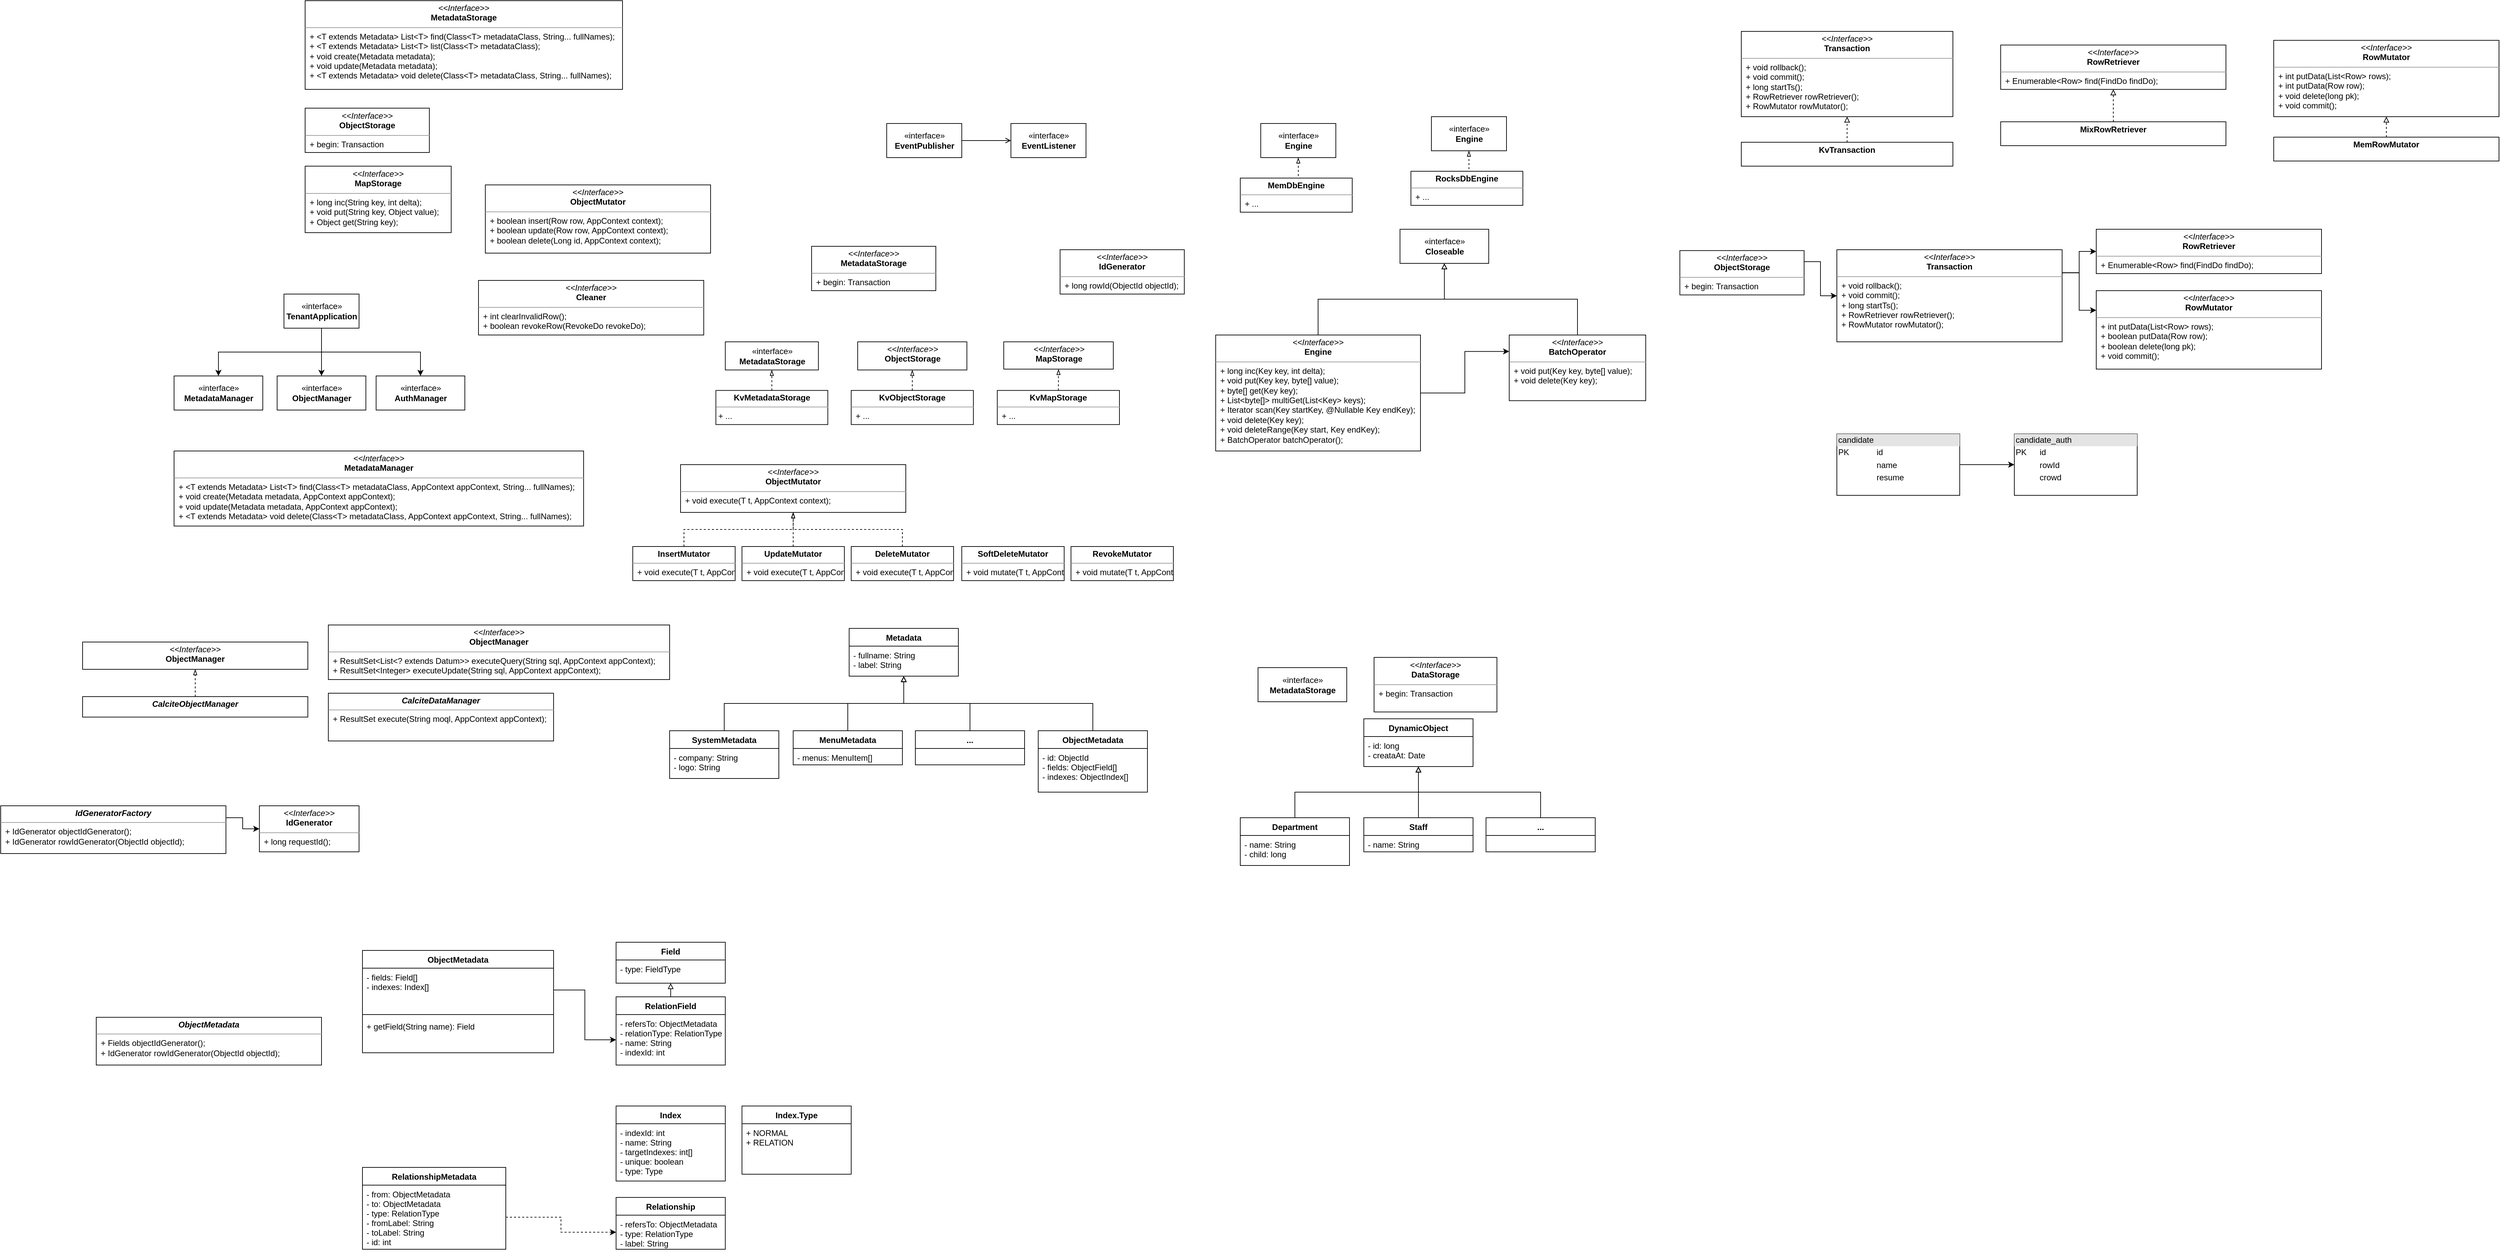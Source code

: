 <mxfile version="19.0.2" type="github" pages="2">
  <diagram id="OHeU5dBXho-fawMFDghb" name="架构类关系">
    <mxGraphModel dx="3553" dy="2550" grid="1" gridSize="10" guides="1" tooltips="1" connect="1" arrows="1" fold="1" page="0" pageScale="1" pageWidth="827" pageHeight="1169" background="#FFFFFF" math="0" shadow="0">
      <root>
        <mxCell id="0" />
        <mxCell id="1" parent="0" />
        <mxCell id="1xvhB_tAIBuY2R_2G-_f-2" value="&lt;p style=&quot;margin:0px;margin-top:4px;text-align:center;&quot;&gt;&lt;i&gt;&amp;lt;&amp;lt;Interface&amp;gt;&amp;gt;&lt;/i&gt;&lt;br&gt;&lt;b&gt;MetadataManager&lt;/b&gt;&lt;/p&gt;&lt;hr size=&quot;1&quot;&gt;&lt;p style=&quot;margin:0px;margin-left:4px;&quot;&gt;&lt;/p&gt;&amp;nbsp; +&amp;nbsp;&lt;span style=&quot;background-color: initial;&quot;&gt;&amp;lt;T extends Metadata&amp;gt; List&amp;lt;T&amp;gt; find(Class&amp;lt;T&amp;gt; metadataClass, AppContext appContext, String... fullNames);&lt;/span&gt;&lt;div&gt;&lt;span style=&quot;background-color: initial;&quot;&gt;&amp;nbsp; + void create(Metadata metadata, AppContext appContext);&lt;/span&gt;&lt;/div&gt;&lt;div&gt;&lt;span style=&quot;background-color: initial;&quot;&gt;&amp;nbsp; + void update(Metadata metadata, AppContext appContext);&lt;/span&gt;&lt;/div&gt;&lt;div&gt;&lt;span style=&quot;background-color: initial;&quot;&gt;&amp;nbsp; + &amp;lt;T extends Metadata&amp;gt; void delete(Class&amp;lt;T&amp;gt; metadataClass, AppContext appContext, String... fullNames);&lt;/span&gt;&lt;/div&gt;" style="verticalAlign=top;align=left;overflow=fill;fontSize=12;fontFamily=Helvetica;html=1;" parent="1" vertex="1">
          <mxGeometry x="174" y="610" width="600" height="110" as="geometry" />
        </mxCell>
        <mxCell id="BnRPWy6Q7r4k3ze5cMtO-7" style="edgeStyle=orthogonalEdgeStyle;rounded=0;orthogonalLoop=1;jettySize=auto;html=1;exitX=0.5;exitY=1;exitDx=0;exitDy=0;entryX=0.5;entryY=0;entryDx=0;entryDy=0;fontFamily=Helvetica;fontSize=12;fontColor=default;" parent="1" source="BnRPWy6Q7r4k3ze5cMtO-2" target="BnRPWy6Q7r4k3ze5cMtO-5" edge="1">
          <mxGeometry relative="1" as="geometry" />
        </mxCell>
        <mxCell id="BnRPWy6Q7r4k3ze5cMtO-8" style="edgeStyle=orthogonalEdgeStyle;rounded=0;orthogonalLoop=1;jettySize=auto;html=1;exitX=0.5;exitY=1;exitDx=0;exitDy=0;entryX=0.5;entryY=0;entryDx=0;entryDy=0;fontFamily=Helvetica;fontSize=12;fontColor=default;" parent="1" source="BnRPWy6Q7r4k3ze5cMtO-2" target="BnRPWy6Q7r4k3ze5cMtO-3" edge="1">
          <mxGeometry relative="1" as="geometry" />
        </mxCell>
        <mxCell id="BnRPWy6Q7r4k3ze5cMtO-9" style="edgeStyle=orthogonalEdgeStyle;rounded=0;orthogonalLoop=1;jettySize=auto;html=1;exitX=0.5;exitY=1;exitDx=0;exitDy=0;entryX=0.5;entryY=0;entryDx=0;entryDy=0;fontFamily=Helvetica;fontSize=12;fontColor=default;" parent="1" source="BnRPWy6Q7r4k3ze5cMtO-2" target="BnRPWy6Q7r4k3ze5cMtO-6" edge="1">
          <mxGeometry relative="1" as="geometry" />
        </mxCell>
        <mxCell id="BnRPWy6Q7r4k3ze5cMtO-2" value="«interface»&lt;br&gt;&lt;b&gt;TenantApplication&lt;/b&gt;" style="html=1;fontFamily=Helvetica;fontSize=12;fontColor=default;strokeColor=default;fillColor=default;" parent="1" vertex="1">
          <mxGeometry x="335" y="380" width="110" height="50" as="geometry" />
        </mxCell>
        <mxCell id="BnRPWy6Q7r4k3ze5cMtO-3" value="«interface»&lt;br&gt;&lt;b&gt;MetadataManager&lt;/b&gt;" style="html=1;fontFamily=Helvetica;fontSize=12;fontColor=default;strokeColor=default;fillColor=default;" parent="1" vertex="1">
          <mxGeometry x="174" y="500" width="130" height="50" as="geometry" />
        </mxCell>
        <mxCell id="BnRPWy6Q7r4k3ze5cMtO-5" value="«interface»&lt;br&gt;&lt;b&gt;ObjectManager&lt;/b&gt;" style="html=1;fontFamily=Helvetica;fontSize=12;fontColor=default;strokeColor=default;fillColor=default;" parent="1" vertex="1">
          <mxGeometry x="325" y="500" width="130" height="50" as="geometry" />
        </mxCell>
        <mxCell id="BnRPWy6Q7r4k3ze5cMtO-6" value="«interface»&lt;br&gt;&lt;b&gt;AuthManager&lt;/b&gt;" style="html=1;fontFamily=Helvetica;fontSize=12;fontColor=default;strokeColor=default;fillColor=default;" parent="1" vertex="1">
          <mxGeometry x="470" y="500" width="130" height="50" as="geometry" />
        </mxCell>
        <mxCell id="BnRPWy6Q7r4k3ze5cMtO-10" value="&lt;p style=&quot;margin:0px;margin-top:4px;text-align:center;&quot;&gt;&lt;i&gt;&amp;lt;&amp;lt;Interface&amp;gt;&amp;gt;&lt;/i&gt;&lt;br&gt;&lt;b&gt;ObjectManager&lt;/b&gt;&lt;/p&gt;&lt;p style=&quot;margin:0px;margin-left:4px;&quot;&gt;&lt;/p&gt;" style="verticalAlign=top;align=left;overflow=fill;fontSize=12;fontFamily=Helvetica;html=1;" parent="1" vertex="1">
          <mxGeometry x="40" y="890" width="330" height="40" as="geometry" />
        </mxCell>
        <mxCell id="BnRPWy6Q7r4k3ze5cMtO-12" style="edgeStyle=orthogonalEdgeStyle;rounded=0;orthogonalLoop=1;jettySize=auto;html=1;exitX=0.5;exitY=0;exitDx=0;exitDy=0;entryX=0.5;entryY=1;entryDx=0;entryDy=0;fontFamily=Helvetica;fontSize=12;fontColor=default;endArrow=blockThin;endFill=0;dashed=1;" parent="1" source="BnRPWy6Q7r4k3ze5cMtO-11" target="BnRPWy6Q7r4k3ze5cMtO-10" edge="1">
          <mxGeometry relative="1" as="geometry" />
        </mxCell>
        <mxCell id="BnRPWy6Q7r4k3ze5cMtO-11" value="&lt;p style=&quot;margin:0px;margin-top:4px;text-align:center;&quot;&gt;&lt;b&gt;&lt;i&gt;CalciteObject&lt;/i&gt;&lt;/b&gt;&lt;b style=&quot;background-color: initial;&quot;&gt;&lt;i&gt;Manager&lt;/i&gt;&lt;/b&gt;&lt;/p&gt;&lt;p style=&quot;margin:0px;margin-left:4px;&quot;&gt;&lt;/p&gt;" style="verticalAlign=top;align=left;overflow=fill;fontSize=12;fontFamily=Helvetica;html=1;" parent="1" vertex="1">
          <mxGeometry x="40" y="970" width="330" height="30" as="geometry" />
        </mxCell>
        <mxCell id="BnRPWy6Q7r4k3ze5cMtO-13" value="&lt;p style=&quot;margin:0px;margin-top:4px;text-align:center;&quot;&gt;&lt;i&gt;&amp;lt;&amp;lt;Interface&amp;gt;&amp;gt;&lt;/i&gt;&lt;br&gt;&lt;b&gt;ObjectMutator&lt;/b&gt;&lt;br&gt;&lt;/p&gt;&lt;hr size=&quot;1&quot;&gt;&lt;p style=&quot;margin:0px;margin-left:4px;&quot;&gt;&lt;/p&gt;&amp;nbsp; + void execute(T t, AppContext context);" style="verticalAlign=top;align=left;overflow=fill;fontSize=12;fontFamily=Helvetica;html=1;" parent="1" vertex="1">
          <mxGeometry x="916" y="630" width="330" height="70" as="geometry" />
        </mxCell>
        <mxCell id="BnRPWy6Q7r4k3ze5cMtO-19" style="edgeStyle=orthogonalEdgeStyle;rounded=0;orthogonalLoop=1;jettySize=auto;html=1;exitX=0.5;exitY=0;exitDx=0;exitDy=0;entryX=0.5;entryY=1;entryDx=0;entryDy=0;dashed=1;fontFamily=Helvetica;fontSize=12;fontColor=default;endArrow=blockThin;endFill=0;" parent="1" source="BnRPWy6Q7r4k3ze5cMtO-14" target="BnRPWy6Q7r4k3ze5cMtO-13" edge="1">
          <mxGeometry relative="1" as="geometry" />
        </mxCell>
        <mxCell id="BnRPWy6Q7r4k3ze5cMtO-14" value="&lt;p style=&quot;margin:0px;margin-top:4px;text-align:center;&quot;&gt;&lt;b style=&quot;background-color: initial;&quot;&gt;InsertMutator&lt;/b&gt;&lt;/p&gt;&lt;hr size=&quot;1&quot;&gt;&lt;p style=&quot;margin:0px;margin-left:4px;&quot;&gt;&lt;/p&gt;&amp;nbsp; + void execute(T t, AppContext context);" style="verticalAlign=top;align=left;overflow=fill;fontSize=12;fontFamily=Helvetica;html=1;" parent="1" vertex="1">
          <mxGeometry x="846" y="750" width="150" height="50" as="geometry" />
        </mxCell>
        <mxCell id="BnRPWy6Q7r4k3ze5cMtO-20" style="edgeStyle=orthogonalEdgeStyle;rounded=0;orthogonalLoop=1;jettySize=auto;html=1;exitX=0.5;exitY=0;exitDx=0;exitDy=0;dashed=1;fontFamily=Helvetica;fontSize=12;fontColor=default;endArrow=blockThin;endFill=0;" parent="1" source="BnRPWy6Q7r4k3ze5cMtO-15" target="BnRPWy6Q7r4k3ze5cMtO-13" edge="1">
          <mxGeometry relative="1" as="geometry" />
        </mxCell>
        <mxCell id="BnRPWy6Q7r4k3ze5cMtO-15" value="&lt;p style=&quot;margin:0px;margin-top:4px;text-align:center;&quot;&gt;&lt;b style=&quot;background-color: initial;&quot;&gt;UpdateMutator&lt;/b&gt;&lt;/p&gt;&lt;hr size=&quot;1&quot;&gt;&lt;p style=&quot;margin:0px;margin-left:4px;&quot;&gt;&lt;/p&gt;&amp;nbsp; + void execute(T t, AppContext context);" style="verticalAlign=top;align=left;overflow=fill;fontSize=12;fontFamily=Helvetica;html=1;" parent="1" vertex="1">
          <mxGeometry x="1006" y="750" width="150" height="50" as="geometry" />
        </mxCell>
        <mxCell id="BnRPWy6Q7r4k3ze5cMtO-21" style="edgeStyle=orthogonalEdgeStyle;rounded=0;orthogonalLoop=1;jettySize=auto;html=1;exitX=0.5;exitY=0;exitDx=0;exitDy=0;dashed=1;fontFamily=Helvetica;fontSize=12;fontColor=default;endArrow=blockThin;endFill=0;" parent="1" source="BnRPWy6Q7r4k3ze5cMtO-16" target="BnRPWy6Q7r4k3ze5cMtO-13" edge="1">
          <mxGeometry relative="1" as="geometry" />
        </mxCell>
        <mxCell id="BnRPWy6Q7r4k3ze5cMtO-16" value="&lt;p style=&quot;margin:0px;margin-top:4px;text-align:center;&quot;&gt;&lt;b style=&quot;background-color: initial;&quot;&gt;DeleteMutator&lt;/b&gt;&lt;/p&gt;&lt;hr size=&quot;1&quot;&gt;&lt;p style=&quot;margin:0px;margin-left:4px;&quot;&gt;&lt;/p&gt;&amp;nbsp; + void execute(T t, AppContext context);" style="verticalAlign=top;align=left;overflow=fill;fontSize=12;fontFamily=Helvetica;html=1;" parent="1" vertex="1">
          <mxGeometry x="1166" y="750" width="150" height="50" as="geometry" />
        </mxCell>
        <mxCell id="BnRPWy6Q7r4k3ze5cMtO-17" value="&lt;p style=&quot;margin:0px;margin-top:4px;text-align:center;&quot;&gt;&lt;b style=&quot;background-color: initial;&quot;&gt;SoftDeleteMutator&lt;/b&gt;&lt;/p&gt;&lt;hr size=&quot;1&quot;&gt;&lt;p style=&quot;margin:0px;margin-left:4px;&quot;&gt;&lt;/p&gt;&amp;nbsp; + void mutate(T t, AppContext context);" style="verticalAlign=top;align=left;overflow=fill;fontSize=12;fontFamily=Helvetica;html=1;" parent="1" vertex="1">
          <mxGeometry x="1328" y="750" width="150" height="50" as="geometry" />
        </mxCell>
        <mxCell id="BnRPWy6Q7r4k3ze5cMtO-18" value="&lt;p style=&quot;margin:0px;margin-top:4px;text-align:center;&quot;&gt;&lt;b style=&quot;background-color: initial;&quot;&gt;RevokeMutator&lt;/b&gt;&lt;/p&gt;&lt;hr size=&quot;1&quot;&gt;&lt;p style=&quot;margin:0px;margin-left:4px;&quot;&gt;&lt;/p&gt;&amp;nbsp; + void mutate(T t, AppContext context);" style="verticalAlign=top;align=left;overflow=fill;fontSize=12;fontFamily=Helvetica;html=1;" parent="1" vertex="1">
          <mxGeometry x="1488" y="750" width="150" height="50" as="geometry" />
        </mxCell>
        <mxCell id="BnRPWy6Q7r4k3ze5cMtO-32" style="edgeStyle=orthogonalEdgeStyle;rounded=0;orthogonalLoop=1;jettySize=auto;html=1;exitX=0.5;exitY=0;exitDx=0;exitDy=0;dashed=1;fontFamily=Helvetica;fontSize=12;fontColor=default;endArrow=blockThin;endFill=0;entryX=0.5;entryY=1;entryDx=0;entryDy=0;" parent="1" source="BnRPWy6Q7r4k3ze5cMtO-31" target="LNh73hC8KATJokVMZUqX-36" edge="1">
          <mxGeometry relative="1" as="geometry">
            <mxPoint x="1001.75" y="501.25" as="targetPoint" />
          </mxGeometry>
        </mxCell>
        <mxCell id="BnRPWy6Q7r4k3ze5cMtO-31" value="&lt;p style=&quot;margin:0px;margin-top:4px;text-align:center;&quot;&gt;&lt;span style=&quot;background-color: initial;&quot;&gt;&lt;b&gt;KvMetadataStorage&lt;/b&gt;&lt;/span&gt;&lt;/p&gt;&lt;hr size=&quot;1&quot;&gt;&amp;nbsp;+ ...&lt;p style=&quot;margin:0px;margin-left:4px;&quot;&gt;&lt;/p&gt;" style="verticalAlign=top;align=left;overflow=fill;fontSize=12;fontFamily=Helvetica;html=1;" parent="1" vertex="1">
          <mxGeometry x="967.75" y="521.25" width="164" height="50" as="geometry" />
        </mxCell>
        <mxCell id="BnRPWy6Q7r4k3ze5cMtO-34" style="edgeStyle=orthogonalEdgeStyle;rounded=0;orthogonalLoop=1;jettySize=auto;html=1;exitX=0.5;exitY=0;exitDx=0;exitDy=0;dashed=1;fontFamily=Helvetica;fontSize=12;fontColor=default;endArrow=blockThin;endFill=0;entryX=0.5;entryY=1;entryDx=0;entryDy=0;" parent="1" source="BnRPWy6Q7r4k3ze5cMtO-33" target="LNh73hC8KATJokVMZUqX-37" edge="1">
          <mxGeometry relative="1" as="geometry">
            <mxPoint x="1145.5" y="481.25" as="targetPoint" />
          </mxGeometry>
        </mxCell>
        <mxCell id="BnRPWy6Q7r4k3ze5cMtO-33" value="&lt;p style=&quot;margin:0px;margin-top:4px;text-align:center;&quot;&gt;&lt;span style=&quot;background-color: initial;&quot;&gt;&lt;b&gt;KvObjectStorage&lt;/b&gt;&lt;/span&gt;&lt;/p&gt;&lt;hr size=&quot;1&quot;&gt;&lt;p style=&quot;margin:0px;margin-left:4px;&quot;&gt;&lt;/p&gt;&amp;nbsp; + ..." style="verticalAlign=top;align=left;overflow=fill;fontSize=12;fontFamily=Helvetica;html=1;" parent="1" vertex="1">
          <mxGeometry x="1166" y="521.25" width="179" height="50" as="geometry" />
        </mxCell>
        <mxCell id="BnRPWy6Q7r4k3ze5cMtO-41" style="edgeStyle=orthogonalEdgeStyle;rounded=0;orthogonalLoop=1;jettySize=auto;html=1;exitX=1;exitY=0.5;exitDx=0;exitDy=0;entryX=0;entryY=0.5;entryDx=0;entryDy=0;fontFamily=Helvetica;fontSize=12;fontColor=default;endArrow=open;endFill=0;" parent="1" source="BnRPWy6Q7r4k3ze5cMtO-39" target="BnRPWy6Q7r4k3ze5cMtO-40" edge="1">
          <mxGeometry relative="1" as="geometry" />
        </mxCell>
        <mxCell id="BnRPWy6Q7r4k3ze5cMtO-39" value="«interface»&lt;br&gt;&lt;b&gt;EventPublisher&lt;/b&gt;" style="html=1;fontFamily=Helvetica;fontSize=12;fontColor=default;strokeColor=default;fillColor=default;" parent="1" vertex="1">
          <mxGeometry x="1218" y="130" width="110" height="50" as="geometry" />
        </mxCell>
        <mxCell id="BnRPWy6Q7r4k3ze5cMtO-40" value="«interface»&lt;br&gt;&lt;b&gt;EventListener&lt;/b&gt;" style="html=1;fontFamily=Helvetica;fontSize=12;fontColor=default;strokeColor=default;fillColor=default;" parent="1" vertex="1">
          <mxGeometry x="1400" y="130" width="110" height="50" as="geometry" />
        </mxCell>
        <mxCell id="BnRPWy6Q7r4k3ze5cMtO-42" value="«interface»&lt;br&gt;&lt;b&gt;Engine&lt;/b&gt;" style="html=1;fontFamily=Helvetica;fontSize=12;fontColor=default;strokeColor=default;fillColor=default;" parent="1" vertex="1">
          <mxGeometry x="2016" y="120" width="110" height="50" as="geometry" />
        </mxCell>
        <mxCell id="BnRPWy6Q7r4k3ze5cMtO-43" value="&lt;p style=&quot;margin:0px;margin-top:4px;text-align:center;&quot;&gt;&lt;i&gt;&amp;lt;&amp;lt;Interface&amp;gt;&amp;gt;&lt;/i&gt;&lt;br&gt;&lt;b&gt;Engine&lt;/b&gt;&lt;br&gt;&lt;/p&gt;&lt;hr size=&quot;1&quot;&gt;&lt;p style=&quot;margin:0px;margin-left:4px;&quot;&gt;&lt;/p&gt;&amp;nbsp; + long inc(Key key, int delta);&lt;br&gt;&amp;nbsp; + void put(Key key, byte[] value);&lt;br&gt;&amp;nbsp; +&amp;nbsp;byte[] get(Key key);&lt;br&gt;&amp;nbsp; +&amp;nbsp;List&amp;lt;byte[]&amp;gt; multiGet(List&amp;lt;Key&amp;gt; keys);&lt;br&gt;&amp;nbsp; +&amp;nbsp;Iterator scan(Key startKey, @Nullable Key endKey);&lt;br&gt;&amp;nbsp; +&amp;nbsp;void delete(Key key);&lt;br&gt;&amp;nbsp; +&amp;nbsp;void deleteRange(Key start, Key endKey);&lt;br&gt;&amp;nbsp; + BatchOperator batchOperator();" style="verticalAlign=top;align=left;overflow=fill;fontSize=12;fontFamily=Helvetica;html=1;" parent="1" vertex="1">
          <mxGeometry x="1700" y="440" width="300" height="170" as="geometry" />
        </mxCell>
        <mxCell id="BnRPWy6Q7r4k3ze5cMtO-45" value="&lt;p style=&quot;margin:0px;margin-top:4px;text-align:center;&quot;&gt;&lt;b&gt;RocksDbEngine&lt;/b&gt;&lt;br&gt;&lt;/p&gt;&lt;hr size=&quot;1&quot;&gt;&lt;p style=&quot;margin:0px;margin-left:4px;&quot;&gt;&lt;/p&gt;&amp;nbsp; + ..." style="verticalAlign=top;align=left;overflow=fill;fontSize=12;fontFamily=Helvetica;html=1;" parent="1" vertex="1">
          <mxGeometry x="1986" y="200" width="164" height="50" as="geometry" />
        </mxCell>
        <mxCell id="BnRPWy6Q7r4k3ze5cMtO-46" style="edgeStyle=orthogonalEdgeStyle;rounded=0;orthogonalLoop=1;jettySize=auto;html=1;exitX=0.5;exitY=0;exitDx=0;exitDy=0;entryX=0.5;entryY=1;entryDx=0;entryDy=0;dashed=1;fontFamily=Helvetica;fontSize=12;fontColor=default;endArrow=blockThin;endFill=0;" parent="1" source="BnRPWy6Q7r4k3ze5cMtO-45" target="BnRPWy6Q7r4k3ze5cMtO-42" edge="1">
          <mxGeometry relative="1" as="geometry">
            <mxPoint x="1803" y="330" as="sourcePoint" />
            <mxPoint x="1803" y="290" as="targetPoint" />
          </mxGeometry>
        </mxCell>
        <mxCell id="LNh73hC8KATJokVMZUqX-5" value="Metadata" style="swimlane;fontStyle=1;align=center;verticalAlign=top;childLayout=stackLayout;horizontal=1;startSize=26;horizontalStack=0;resizeParent=1;resizeParentMax=0;resizeLast=0;collapsible=1;marginBottom=0;" parent="1" vertex="1">
          <mxGeometry x="1163" y="870" width="160" height="70" as="geometry" />
        </mxCell>
        <mxCell id="LNh73hC8KATJokVMZUqX-6" value="- fullname: String&#xa;- label: String" style="text;strokeColor=none;fillColor=none;align=left;verticalAlign=top;spacingLeft=4;spacingRight=4;overflow=hidden;rotatable=0;points=[[0,0.5],[1,0.5]];portConstraint=eastwest;" parent="LNh73hC8KATJokVMZUqX-5" vertex="1">
          <mxGeometry y="26" width="160" height="44" as="geometry" />
        </mxCell>
        <mxCell id="LNh73hC8KATJokVMZUqX-12" style="edgeStyle=orthogonalEdgeStyle;rounded=0;orthogonalLoop=1;jettySize=auto;html=1;exitX=0.5;exitY=0;exitDx=0;exitDy=0;endArrow=block;endFill=0;" parent="1" source="LNh73hC8KATJokVMZUqX-19" target="LNh73hC8KATJokVMZUqX-5" edge="1">
          <mxGeometry relative="1" as="geometry" />
        </mxCell>
        <mxCell id="LNh73hC8KATJokVMZUqX-21" style="edgeStyle=orthogonalEdgeStyle;rounded=0;orthogonalLoop=1;jettySize=auto;html=1;exitX=0.5;exitY=0;exitDx=0;exitDy=0;endArrow=block;endFill=0;" parent="1" source="LNh73hC8KATJokVMZUqX-10" target="LNh73hC8KATJokVMZUqX-5" edge="1">
          <mxGeometry relative="1" as="geometry" />
        </mxCell>
        <mxCell id="LNh73hC8KATJokVMZUqX-10" value="..." style="swimlane;fontStyle=1;align=center;verticalAlign=top;childLayout=stackLayout;horizontal=1;startSize=26;horizontalStack=0;resizeParent=1;resizeParentMax=0;resizeLast=0;collapsible=1;marginBottom=0;" parent="1" vertex="1">
          <mxGeometry x="1260" y="1020" width="160" height="50" as="geometry" />
        </mxCell>
        <mxCell id="LNh73hC8KATJokVMZUqX-18" style="edgeStyle=orthogonalEdgeStyle;rounded=0;orthogonalLoop=1;jettySize=auto;html=1;exitX=0.5;exitY=0;exitDx=0;exitDy=0;endArrow=block;endFill=0;" parent="1" source="LNh73hC8KATJokVMZUqX-13" target="LNh73hC8KATJokVMZUqX-5" edge="1">
          <mxGeometry relative="1" as="geometry" />
        </mxCell>
        <mxCell id="LNh73hC8KATJokVMZUqX-13" value="SystemMetadata" style="swimlane;fontStyle=1;align=center;verticalAlign=top;childLayout=stackLayout;horizontal=1;startSize=26;horizontalStack=0;resizeParent=1;resizeParentMax=0;resizeLast=0;collapsible=1;marginBottom=0;" parent="1" vertex="1">
          <mxGeometry x="900" y="1020" width="160" height="70" as="geometry" />
        </mxCell>
        <mxCell id="LNh73hC8KATJokVMZUqX-14" value="- company: String&#xa;- logo: String" style="text;strokeColor=none;fillColor=none;align=left;verticalAlign=top;spacingLeft=4;spacingRight=4;overflow=hidden;rotatable=0;points=[[0,0.5],[1,0.5]];portConstraint=eastwest;" parent="LNh73hC8KATJokVMZUqX-13" vertex="1">
          <mxGeometry y="26" width="160" height="44" as="geometry" />
        </mxCell>
        <mxCell id="LNh73hC8KATJokVMZUqX-17" style="edgeStyle=orthogonalEdgeStyle;rounded=0;orthogonalLoop=1;jettySize=auto;html=1;exitX=0.5;exitY=0;exitDx=0;exitDy=0;endArrow=block;endFill=0;" parent="1" source="LNh73hC8KATJokVMZUqX-15" target="LNh73hC8KATJokVMZUqX-5" edge="1">
          <mxGeometry relative="1" as="geometry" />
        </mxCell>
        <mxCell id="LNh73hC8KATJokVMZUqX-15" value="MenuMetadata" style="swimlane;fontStyle=1;align=center;verticalAlign=top;childLayout=stackLayout;horizontal=1;startSize=26;horizontalStack=0;resizeParent=1;resizeParentMax=0;resizeLast=0;collapsible=1;marginBottom=0;" parent="1" vertex="1">
          <mxGeometry x="1081" y="1020" width="160" height="50" as="geometry" />
        </mxCell>
        <mxCell id="LNh73hC8KATJokVMZUqX-16" value="- menus: MenuItem[]" style="text;strokeColor=none;fillColor=none;align=left;verticalAlign=top;spacingLeft=4;spacingRight=4;overflow=hidden;rotatable=0;points=[[0,0.5],[1,0.5]];portConstraint=eastwest;" parent="LNh73hC8KATJokVMZUqX-15" vertex="1">
          <mxGeometry y="26" width="160" height="24" as="geometry" />
        </mxCell>
        <mxCell id="LNh73hC8KATJokVMZUqX-19" value="ObjectMetadata" style="swimlane;fontStyle=1;align=center;verticalAlign=top;childLayout=stackLayout;horizontal=1;startSize=26;horizontalStack=0;resizeParent=1;resizeParentMax=0;resizeLast=0;collapsible=1;marginBottom=0;" parent="1" vertex="1">
          <mxGeometry x="1440" y="1020" width="160" height="90" as="geometry" />
        </mxCell>
        <mxCell id="LNh73hC8KATJokVMZUqX-20" value="- id: ObjectId&#xa;- fields: ObjectField[]&#xa;- indexes: ObjectIndex[]" style="text;strokeColor=none;fillColor=none;align=left;verticalAlign=top;spacingLeft=4;spacingRight=4;overflow=hidden;rotatable=0;points=[[0,0.5],[1,0.5]];portConstraint=eastwest;" parent="LNh73hC8KATJokVMZUqX-19" vertex="1">
          <mxGeometry y="26" width="160" height="64" as="geometry" />
        </mxCell>
        <mxCell id="LNh73hC8KATJokVMZUqX-22" value="DynamicObject" style="swimlane;fontStyle=1;align=center;verticalAlign=top;childLayout=stackLayout;horizontal=1;startSize=26;horizontalStack=0;resizeParent=1;resizeParentMax=0;resizeLast=0;collapsible=1;marginBottom=0;" parent="1" vertex="1">
          <mxGeometry x="1917" y="1002.5" width="160" height="70" as="geometry" />
        </mxCell>
        <mxCell id="LNh73hC8KATJokVMZUqX-23" value="- id: long&#xa;- creataAt: Date" style="text;strokeColor=none;fillColor=none;align=left;verticalAlign=top;spacingLeft=4;spacingRight=4;overflow=hidden;rotatable=0;points=[[0,0.5],[1,0.5]];portConstraint=eastwest;" parent="LNh73hC8KATJokVMZUqX-22" vertex="1">
          <mxGeometry y="26" width="160" height="44" as="geometry" />
        </mxCell>
        <mxCell id="LNh73hC8KATJokVMZUqX-24" style="edgeStyle=orthogonalEdgeStyle;rounded=0;orthogonalLoop=1;jettySize=auto;html=1;exitX=0.5;exitY=0;exitDx=0;exitDy=0;endArrow=block;endFill=0;" parent="1" source="LNh73hC8KATJokVMZUqX-25" target="LNh73hC8KATJokVMZUqX-22" edge="1">
          <mxGeometry relative="1" as="geometry" />
        </mxCell>
        <mxCell id="LNh73hC8KATJokVMZUqX-25" value="..." style="swimlane;fontStyle=1;align=center;verticalAlign=top;childLayout=stackLayout;horizontal=1;startSize=26;horizontalStack=0;resizeParent=1;resizeParentMax=0;resizeLast=0;collapsible=1;marginBottom=0;" parent="1" vertex="1">
          <mxGeometry x="2096" y="1147.5" width="160" height="50" as="geometry" />
        </mxCell>
        <mxCell id="LNh73hC8KATJokVMZUqX-26" style="edgeStyle=orthogonalEdgeStyle;rounded=0;orthogonalLoop=1;jettySize=auto;html=1;exitX=0.5;exitY=0;exitDx=0;exitDy=0;endArrow=block;endFill=0;" parent="1" source="LNh73hC8KATJokVMZUqX-27" target="LNh73hC8KATJokVMZUqX-22" edge="1">
          <mxGeometry relative="1" as="geometry" />
        </mxCell>
        <mxCell id="LNh73hC8KATJokVMZUqX-27" value="Department" style="swimlane;fontStyle=1;align=center;verticalAlign=top;childLayout=stackLayout;horizontal=1;startSize=26;horizontalStack=0;resizeParent=1;resizeParentMax=0;resizeLast=0;collapsible=1;marginBottom=0;" parent="1" vertex="1">
          <mxGeometry x="1736" y="1147.5" width="160" height="70" as="geometry" />
        </mxCell>
        <mxCell id="LNh73hC8KATJokVMZUqX-28" value="- name: String&#xa;- child: long" style="text;strokeColor=none;fillColor=none;align=left;verticalAlign=top;spacingLeft=4;spacingRight=4;overflow=hidden;rotatable=0;points=[[0,0.5],[1,0.5]];portConstraint=eastwest;" parent="LNh73hC8KATJokVMZUqX-27" vertex="1">
          <mxGeometry y="26" width="160" height="44" as="geometry" />
        </mxCell>
        <mxCell id="LNh73hC8KATJokVMZUqX-29" style="edgeStyle=orthogonalEdgeStyle;rounded=0;orthogonalLoop=1;jettySize=auto;html=1;exitX=0.5;exitY=0;exitDx=0;exitDy=0;endArrow=block;endFill=0;" parent="1" source="LNh73hC8KATJokVMZUqX-30" target="LNh73hC8KATJokVMZUqX-22" edge="1">
          <mxGeometry relative="1" as="geometry" />
        </mxCell>
        <mxCell id="LNh73hC8KATJokVMZUqX-30" value="Staff" style="swimlane;fontStyle=1;align=center;verticalAlign=top;childLayout=stackLayout;horizontal=1;startSize=26;horizontalStack=0;resizeParent=1;resizeParentMax=0;resizeLast=0;collapsible=1;marginBottom=0;" parent="1" vertex="1">
          <mxGeometry x="1917" y="1147.5" width="160" height="50" as="geometry" />
        </mxCell>
        <mxCell id="LNh73hC8KATJokVMZUqX-31" value="- name: String" style="text;strokeColor=none;fillColor=none;align=left;verticalAlign=top;spacingLeft=4;spacingRight=4;overflow=hidden;rotatable=0;points=[[0,0.5],[1,0.5]];portConstraint=eastwest;" parent="LNh73hC8KATJokVMZUqX-30" vertex="1">
          <mxGeometry y="26" width="160" height="24" as="geometry" />
        </mxCell>
        <mxCell id="LNh73hC8KATJokVMZUqX-33" value="&lt;p style=&quot;margin:0px;margin-top:4px;text-align:center;&quot;&gt;&lt;i&gt;&amp;lt;&amp;lt;Interface&amp;gt;&amp;gt;&lt;/i&gt;&lt;br&gt;&lt;b&gt;DataStorage&lt;/b&gt;&lt;br&gt;&lt;/p&gt;&lt;hr size=&quot;1&quot;&gt;&lt;p style=&quot;margin:0px;margin-left:4px;&quot;&gt;&lt;/p&gt;&amp;nbsp; + begin:&amp;nbsp;Transaction" style="verticalAlign=top;align=left;overflow=fill;fontSize=12;fontFamily=Helvetica;html=1;" parent="1" vertex="1">
          <mxGeometry x="1932" y="912.5" width="180" height="80" as="geometry" />
        </mxCell>
        <mxCell id="LNh73hC8KATJokVMZUqX-34" value="«interface»&lt;br&gt;&lt;b&gt;MetadataStorage&lt;/b&gt;" style="html=1;fontFamily=Helvetica;fontSize=12;fontColor=default;strokeColor=default;fillColor=default;" parent="1" vertex="1">
          <mxGeometry x="1762" y="927.5" width="130" height="50" as="geometry" />
        </mxCell>
        <mxCell id="LNh73hC8KATJokVMZUqX-35" value="&lt;p style=&quot;margin:0px;margin-top:4px;text-align:center;&quot;&gt;&lt;i&gt;&amp;lt;&amp;lt;Interface&amp;gt;&amp;gt;&lt;/i&gt;&lt;br&gt;&lt;b&gt;ObjectStorage&lt;/b&gt;&lt;br&gt;&lt;/p&gt;&lt;hr size=&quot;1&quot;&gt;&lt;p style=&quot;margin:0px;margin-left:4px;&quot;&gt;&lt;/p&gt;&amp;nbsp; + begin:&amp;nbsp;Transaction" style="verticalAlign=top;align=left;overflow=fill;fontSize=12;fontFamily=Helvetica;html=1;" parent="1" vertex="1">
          <mxGeometry x="366" y="107.5" width="182" height="65" as="geometry" />
        </mxCell>
        <mxCell id="LNh73hC8KATJokVMZUqX-36" value="«interface»&lt;br&gt;&lt;b&gt;MetadataStorage&lt;/b&gt;" style="html=1;fontFamily=Helvetica;fontSize=12;fontColor=default;strokeColor=default;fillColor=default;" parent="1" vertex="1">
          <mxGeometry x="981.56" y="450" width="136.38" height="41.25" as="geometry" />
        </mxCell>
        <mxCell id="LNh73hC8KATJokVMZUqX-37" value="&lt;p style=&quot;margin:0px;margin-top:4px;text-align:center;&quot;&gt;&lt;i&gt;&amp;lt;&amp;lt;Interface&amp;gt;&amp;gt;&lt;/i&gt;&lt;br&gt;&lt;b&gt;ObjectStorage&lt;/b&gt;&lt;br&gt;&lt;/p&gt;&lt;br&gt;&lt;p style=&quot;margin:0px;margin-left:4px;&quot;&gt;&lt;/p&gt;" style="verticalAlign=top;align=left;overflow=fill;fontSize=12;fontFamily=Helvetica;html=1;" parent="1" vertex="1">
          <mxGeometry x="1175.5" y="450" width="160" height="41.25" as="geometry" />
        </mxCell>
        <mxCell id="LNh73hC8KATJokVMZUqX-53" style="edgeStyle=orthogonalEdgeStyle;rounded=0;orthogonalLoop=1;jettySize=auto;html=1;exitX=1;exitY=0.25;exitDx=0;exitDy=0;entryX=0;entryY=0.5;entryDx=0;entryDy=0;endArrow=classic;endFill=1;" parent="1" source="LNh73hC8KATJokVMZUqX-38" target="LNh73hC8KATJokVMZUqX-39" edge="1">
          <mxGeometry relative="1" as="geometry" />
        </mxCell>
        <mxCell id="LNh73hC8KATJokVMZUqX-38" value="&lt;p style=&quot;margin:0px;margin-top:4px;text-align:center;&quot;&gt;&lt;i&gt;&amp;lt;&amp;lt;Interface&amp;gt;&amp;gt;&lt;/i&gt;&lt;br&gt;&lt;b&gt;Transaction&lt;/b&gt;&lt;br&gt;&lt;/p&gt;&lt;hr size=&quot;1&quot;&gt;&lt;p style=&quot;margin:0px;margin-left:4px;&quot;&gt;&lt;/p&gt;&amp;nbsp; + void rollback();&lt;br&gt;&amp;nbsp; + void commit();&lt;br&gt;&amp;nbsp; +&amp;nbsp;long startTs();&lt;br&gt;&amp;nbsp; + RowRetriever rowRetriever();&lt;br&gt;&amp;nbsp; + RowMutator rowMutator();" style="verticalAlign=top;align=left;overflow=fill;fontSize=12;fontFamily=Helvetica;html=1;fillColor=default;" parent="1" vertex="1">
          <mxGeometry x="2610" y="315" width="330" height="135" as="geometry" />
        </mxCell>
        <mxCell id="LNh73hC8KATJokVMZUqX-39" value="&lt;p style=&quot;margin:0px;margin-top:4px;text-align:center;&quot;&gt;&lt;i&gt;&amp;lt;&amp;lt;Interface&amp;gt;&amp;gt;&lt;/i&gt;&lt;br&gt;&lt;b&gt;RowRetriever&lt;/b&gt;&lt;br&gt;&lt;/p&gt;&lt;hr size=&quot;1&quot;&gt;&lt;p style=&quot;margin:0px;margin-left:4px;&quot;&gt;&lt;/p&gt;&amp;nbsp; + Enumerable&amp;lt;Row&amp;gt; find(FindDo findDo);" style="verticalAlign=top;align=left;overflow=fill;fontSize=12;fontFamily=Helvetica;html=1;" parent="1" vertex="1">
          <mxGeometry x="2990" y="285" width="330" height="65" as="geometry" />
        </mxCell>
        <mxCell id="LNh73hC8KATJokVMZUqX-41" value="«interface»&lt;br&gt;&lt;b&gt;Engine&lt;/b&gt;" style="html=1;fontFamily=Helvetica;fontSize=12;fontColor=default;strokeColor=default;fillColor=default;" parent="1" vertex="1">
          <mxGeometry x="1766" y="130" width="110" height="50" as="geometry" />
        </mxCell>
        <mxCell id="LNh73hC8KATJokVMZUqX-42" value="&lt;p style=&quot;margin:0px;margin-top:4px;text-align:center;&quot;&gt;&lt;b&gt;MemDbEngine&lt;/b&gt;&lt;br&gt;&lt;/p&gt;&lt;hr size=&quot;1&quot;&gt;&lt;p style=&quot;margin:0px;margin-left:4px;&quot;&gt;&lt;/p&gt;&amp;nbsp; + ..." style="verticalAlign=top;align=left;overflow=fill;fontSize=12;fontFamily=Helvetica;html=1;" parent="1" vertex="1">
          <mxGeometry x="1736" y="210" width="164" height="50" as="geometry" />
        </mxCell>
        <mxCell id="LNh73hC8KATJokVMZUqX-43" style="edgeStyle=orthogonalEdgeStyle;rounded=0;orthogonalLoop=1;jettySize=auto;html=1;exitX=0.5;exitY=0;exitDx=0;exitDy=0;entryX=0.5;entryY=1;entryDx=0;entryDy=0;dashed=1;fontFamily=Helvetica;fontSize=12;fontColor=default;endArrow=blockThin;endFill=0;" parent="1" source="LNh73hC8KATJokVMZUqX-42" target="LNh73hC8KATJokVMZUqX-41" edge="1">
          <mxGeometry relative="1" as="geometry">
            <mxPoint x="1553" y="340" as="sourcePoint" />
            <mxPoint x="1553" y="300" as="targetPoint" />
          </mxGeometry>
        </mxCell>
        <mxCell id="LNh73hC8KATJokVMZUqX-46" value="&lt;p style=&quot;margin:0px;margin-top:4px;text-align:center;&quot;&gt;&lt;i&gt;&amp;lt;&amp;lt;Interface&amp;gt;&amp;gt;&lt;/i&gt;&lt;br&gt;&lt;b&gt;IdGenerator&lt;/b&gt;&lt;br&gt;&lt;/p&gt;&lt;hr size=&quot;1&quot;&gt;&lt;p style=&quot;margin:0px;margin-left:4px;&quot;&gt;&lt;/p&gt;&amp;nbsp; + long rowId(ObjectId objectId);" style="verticalAlign=top;align=left;overflow=fill;fontSize=12;fontFamily=Helvetica;html=1;" parent="1" vertex="1">
          <mxGeometry x="1472" y="315" width="182" height="65" as="geometry" />
        </mxCell>
        <mxCell id="LNh73hC8KATJokVMZUqX-66" style="edgeStyle=orthogonalEdgeStyle;rounded=0;orthogonalLoop=1;jettySize=auto;html=1;exitX=1;exitY=0.5;exitDx=0;exitDy=0;entryX=0;entryY=0.25;entryDx=0;entryDy=0;endArrow=classic;endFill=1;" parent="1" source="BnRPWy6Q7r4k3ze5cMtO-43" target="LNh73hC8KATJokVMZUqX-63" edge="1">
          <mxGeometry relative="1" as="geometry">
            <mxPoint x="2321" y="518.125" as="sourcePoint" />
          </mxGeometry>
        </mxCell>
        <mxCell id="LNh73hC8KATJokVMZUqX-54" value="&lt;p style=&quot;margin:0px;margin-top:4px;text-align:center;&quot;&gt;&lt;i&gt;&amp;lt;&amp;lt;Interface&amp;gt;&amp;gt;&lt;/i&gt;&lt;br&gt;&lt;b&gt;Object&lt;/b&gt;&lt;b style=&quot;background-color: initial;&quot;&gt;Manager&lt;/b&gt;&lt;/p&gt;&lt;hr size=&quot;1&quot;&gt;&lt;p style=&quot;margin:0px;margin-left:4px;&quot;&gt;&lt;/p&gt;&amp;nbsp; + ResultSet&amp;lt;List&amp;lt;? extends Datum&amp;gt;&amp;gt; executeQuery(String sql, AppContext appContext);&lt;br&gt;&amp;nbsp; +&amp;nbsp;ResultSet&amp;lt;Integer&amp;gt; executeUpdate(String sql, AppContext appContext);" style="verticalAlign=top;align=left;overflow=fill;fontSize=12;fontFamily=Helvetica;html=1;" parent="1" vertex="1">
          <mxGeometry x="400" y="865" width="500" height="80" as="geometry" />
        </mxCell>
        <mxCell id="LNh73hC8KATJokVMZUqX-55" value="&lt;p style=&quot;margin:0px;margin-top:4px;text-align:center;&quot;&gt;&lt;b&gt;&lt;i&gt;CalciteDataManager&lt;/i&gt;&lt;br&gt;&lt;/b&gt;&lt;/p&gt;&lt;hr size=&quot;1&quot;&gt;&lt;p style=&quot;margin:0px;margin-left:4px;&quot;&gt;&lt;/p&gt;&amp;nbsp; + ResultSet execute(String moql, AppContext appContext);" style="verticalAlign=top;align=left;overflow=fill;fontSize=12;fontFamily=Helvetica;html=1;" parent="1" vertex="1">
          <mxGeometry x="400" y="965" width="330" height="70" as="geometry" />
        </mxCell>
        <mxCell id="LNh73hC8KATJokVMZUqX-58" style="edgeStyle=orthogonalEdgeStyle;rounded=0;orthogonalLoop=1;jettySize=auto;html=1;exitX=1;exitY=0.5;exitDx=0;exitDy=0;entryX=0;entryY=0.5;entryDx=0;entryDy=0;endArrow=classic;endFill=1;" parent="1" source="LNh73hC8KATJokVMZUqX-56" target="LNh73hC8KATJokVMZUqX-57" edge="1">
          <mxGeometry relative="1" as="geometry" />
        </mxCell>
        <mxCell id="LNh73hC8KATJokVMZUqX-56" value="&lt;div style=&quot;box-sizing:border-box;width:100%;background:#e4e4e4;padding:2px;&quot;&gt;candidate&lt;/div&gt;&lt;table style=&quot;width:100%;font-size:1em;&quot; cellpadding=&quot;2&quot; cellspacing=&quot;0&quot;&gt;&lt;tbody&gt;&lt;tr&gt;&lt;td&gt;PK&lt;/td&gt;&lt;td&gt;id&lt;/td&gt;&lt;/tr&gt;&lt;tr&gt;&lt;td&gt;&lt;br&gt;&lt;/td&gt;&lt;td&gt;name&lt;/td&gt;&lt;/tr&gt;&lt;tr&gt;&lt;td&gt;&lt;/td&gt;&lt;td&gt;resume&lt;br&gt;&lt;/td&gt;&lt;/tr&gt;&lt;/tbody&gt;&lt;/table&gt;" style="verticalAlign=top;align=left;overflow=fill;html=1;" parent="1" vertex="1">
          <mxGeometry x="2610" y="585" width="180" height="90" as="geometry" />
        </mxCell>
        <mxCell id="LNh73hC8KATJokVMZUqX-57" value="&lt;div style=&quot;box-sizing:border-box;width:100%;background:#e4e4e4;padding:2px;&quot;&gt;candidate_auth&lt;/div&gt;&lt;table style=&quot;width:100%;font-size:1em;&quot; cellpadding=&quot;2&quot; cellspacing=&quot;0&quot;&gt;&lt;tbody&gt;&lt;tr&gt;&lt;td&gt;PK&lt;/td&gt;&lt;td&gt;id&lt;/td&gt;&lt;/tr&gt;&lt;tr&gt;&lt;td&gt;&lt;br&gt;&lt;/td&gt;&lt;td&gt;rowId&lt;/td&gt;&lt;/tr&gt;&lt;tr&gt;&lt;td&gt;&lt;/td&gt;&lt;td&gt;crowd&amp;nbsp; &amp;nbsp; &amp;nbsp; &amp;nbsp; &amp;nbsp; &amp;nbsp; &amp;nbsp;&amp;nbsp;&lt;br&gt;&lt;br&gt;&lt;/td&gt;&lt;/tr&gt;&lt;/tbody&gt;&lt;/table&gt;" style="verticalAlign=top;align=left;overflow=fill;html=1;" parent="1" vertex="1">
          <mxGeometry x="2870" y="585" width="180" height="90" as="geometry" />
        </mxCell>
        <mxCell id="LNh73hC8KATJokVMZUqX-59" value="«interface»&lt;br&gt;&lt;b&gt;Closeable&lt;/b&gt;" style="html=1;fontFamily=Helvetica;fontSize=12;fontColor=default;strokeColor=default;fillColor=default;" parent="1" vertex="1">
          <mxGeometry x="1970" y="285" width="130" height="50" as="geometry" />
        </mxCell>
        <mxCell id="LNh73hC8KATJokVMZUqX-60" style="edgeStyle=orthogonalEdgeStyle;rounded=0;orthogonalLoop=1;jettySize=auto;html=1;exitX=0.5;exitY=0;exitDx=0;exitDy=0;endArrow=block;endFill=0;entryX=0.5;entryY=1;entryDx=0;entryDy=0;" parent="1" source="BnRPWy6Q7r4k3ze5cMtO-43" target="LNh73hC8KATJokVMZUqX-59" edge="1">
          <mxGeometry relative="1" as="geometry">
            <mxPoint x="1915" y="600" as="sourcePoint" />
            <mxPoint x="1915.0" y="562.5" as="targetPoint" />
          </mxGeometry>
        </mxCell>
        <mxCell id="LNh73hC8KATJokVMZUqX-67" style="edgeStyle=orthogonalEdgeStyle;rounded=0;orthogonalLoop=1;jettySize=auto;html=1;exitX=0.5;exitY=0;exitDx=0;exitDy=0;endArrow=block;endFill=0;" parent="1" source="LNh73hC8KATJokVMZUqX-63" target="LNh73hC8KATJokVMZUqX-59" edge="1">
          <mxGeometry relative="1" as="geometry" />
        </mxCell>
        <mxCell id="LNh73hC8KATJokVMZUqX-63" value="&lt;p style=&quot;margin:0px;margin-top:4px;text-align:center;&quot;&gt;&lt;i&gt;&amp;lt;&amp;lt;Interface&amp;gt;&amp;gt;&lt;/i&gt;&lt;br&gt;&lt;b&gt;BatchOperator&lt;/b&gt;&lt;br&gt;&lt;/p&gt;&lt;hr size=&quot;1&quot;&gt;&lt;p style=&quot;margin:0px;margin-left:4px;&quot;&gt;&lt;/p&gt;&amp;nbsp; + void put(Key key, byte[] value);&lt;br&gt;&amp;nbsp; +&amp;nbsp;void delete(Key key);" style="verticalAlign=top;align=left;overflow=fill;fontSize=12;fontFamily=Helvetica;html=1;" parent="1" vertex="1">
          <mxGeometry x="2130" y="440" width="200" height="96.25" as="geometry" />
        </mxCell>
        <mxCell id="LNh73hC8KATJokVMZUqX-68" value="&lt;p style=&quot;margin:0px;margin-top:4px;text-align:center;&quot;&gt;&lt;i&gt;&amp;lt;&amp;lt;Interface&amp;gt;&amp;gt;&lt;/i&gt;&lt;br&gt;&lt;b&gt;MetadataStorage&lt;/b&gt;&lt;br&gt;&lt;/p&gt;&lt;hr size=&quot;1&quot;&gt;&lt;p style=&quot;margin:0px;margin-left:4px;&quot;&gt;&lt;/p&gt;&amp;nbsp; + begin:&amp;nbsp;Transaction" style="verticalAlign=top;align=left;overflow=fill;fontSize=12;fontFamily=Helvetica;html=1;" parent="1" vertex="1">
          <mxGeometry x="1108" y="310" width="182" height="65" as="geometry" />
        </mxCell>
        <mxCell id="LNh73hC8KATJokVMZUqX-70" value="&lt;p style=&quot;margin:0px;margin-top:4px;text-align:center;&quot;&gt;&lt;i&gt;&amp;lt;&amp;lt;Interface&amp;gt;&amp;gt;&lt;/i&gt;&lt;br&gt;&lt;b&gt;MetadataStorage&lt;/b&gt;&lt;/p&gt;&lt;hr size=&quot;1&quot;&gt;&lt;p style=&quot;margin:0px;margin-left:4px;&quot;&gt;&lt;/p&gt;&amp;nbsp; +&amp;nbsp;&lt;span style=&quot;background-color: initial;&quot;&gt;&amp;lt;T extends Metadata&amp;gt; List&amp;lt;T&amp;gt; find(Class&amp;lt;T&amp;gt; metadataClass, String... fullNames);&lt;/span&gt;&lt;div&gt;&amp;nbsp; +&amp;nbsp;&lt;span style=&quot;background-color: initial;&quot;&gt;&amp;lt;T extends Metadata&amp;gt; List&amp;lt;T&amp;gt; list(Class&amp;lt;T&amp;gt; metadataClass);&lt;/span&gt;&lt;/div&gt;&lt;div&gt;&lt;span style=&quot;background-color: initial;&quot;&gt;&amp;nbsp; + void create(Metadata metadata);&lt;/span&gt;&lt;/div&gt;&lt;div&gt;&lt;span style=&quot;background-color: initial;&quot;&gt;&amp;nbsp; + void update(Metadata metadata);&lt;/span&gt;&lt;/div&gt;&lt;div&gt;&lt;span style=&quot;background-color: initial;&quot;&gt;&amp;nbsp; + &amp;lt;T extends Metadata&amp;gt; void delete(Class&amp;lt;T&amp;gt; metadataClass, String... fullNames);&lt;/span&gt;&lt;/div&gt;" style="verticalAlign=top;align=left;overflow=fill;fontSize=12;fontFamily=Helvetica;html=1;" parent="1" vertex="1">
          <mxGeometry x="366" y="-50" width="465" height="130" as="geometry" />
        </mxCell>
        <mxCell id="LNh73hC8KATJokVMZUqX-71" value="&lt;p style=&quot;margin:0px;margin-top:4px;text-align:center;&quot;&gt;&lt;i&gt;&amp;lt;&amp;lt;Interface&amp;gt;&amp;gt;&lt;/i&gt;&lt;br&gt;&lt;b&gt;IdGenerator&lt;/b&gt;&lt;/p&gt;&lt;hr size=&quot;1&quot;&gt;&lt;p style=&quot;margin:0px;margin-left:4px;&quot;&gt;&lt;/p&gt;&amp;nbsp; + long requestId();" style="verticalAlign=top;align=left;overflow=fill;fontSize=12;fontFamily=Helvetica;html=1;" parent="1" vertex="1">
          <mxGeometry x="299" y="1130" width="146" height="67.5" as="geometry" />
        </mxCell>
        <mxCell id="LNh73hC8KATJokVMZUqX-72" value="&lt;p style=&quot;margin:0px;margin-top:4px;text-align:center;&quot;&gt;&lt;i&gt;&amp;lt;&amp;lt;Interface&amp;gt;&amp;gt;&lt;/i&gt;&lt;br&gt;&lt;b&gt;MapStorage&lt;/b&gt;&lt;br&gt;&lt;/p&gt;&lt;hr size=&quot;1&quot;&gt;&lt;p style=&quot;margin:0px;margin-left:4px;&quot;&gt;&lt;/p&gt;&amp;nbsp; + long inc(String key, int delta);&lt;br&gt;&amp;nbsp; + void put(String key, Object value);&lt;br&gt;&amp;nbsp; +&amp;nbsp;Object get(String key);" style="verticalAlign=top;align=left;overflow=fill;fontSize=12;fontFamily=Helvetica;html=1;" parent="1" vertex="1">
          <mxGeometry x="366" y="192.5" width="214" height="97.5" as="geometry" />
        </mxCell>
        <mxCell id="LNh73hC8KATJokVMZUqX-74" value="&lt;p style=&quot;margin:0px;margin-top:4px;text-align:center;&quot;&gt;&lt;i&gt;&amp;lt;&amp;lt;Interface&amp;gt;&amp;gt;&lt;/i&gt;&lt;br&gt;&lt;b&gt;ObjectStorage&lt;/b&gt;&lt;br&gt;&lt;/p&gt;&lt;hr size=&quot;1&quot;&gt;&lt;p style=&quot;margin:0px;margin-left:4px;&quot;&gt;&lt;/p&gt;&amp;nbsp; + begin:&amp;nbsp;Transaction" style="verticalAlign=top;align=left;overflow=fill;fontSize=12;fontFamily=Helvetica;html=1;" parent="1" vertex="1">
          <mxGeometry x="2380" y="316.25" width="182" height="65" as="geometry" />
        </mxCell>
        <mxCell id="LNh73hC8KATJokVMZUqX-75" style="edgeStyle=orthogonalEdgeStyle;rounded=0;orthogonalLoop=1;jettySize=auto;html=1;exitX=1;exitY=0.25;exitDx=0;exitDy=0;entryX=0;entryY=0.5;entryDx=0;entryDy=0;endArrow=classic;endFill=1;" parent="1" source="LNh73hC8KATJokVMZUqX-74" target="LNh73hC8KATJokVMZUqX-38" edge="1">
          <mxGeometry relative="1" as="geometry">
            <mxPoint x="2950" y="383.75" as="sourcePoint" />
            <mxPoint x="3000" y="381.25" as="targetPoint" />
          </mxGeometry>
        </mxCell>
        <mxCell id="LNh73hC8KATJokVMZUqX-76" style="edgeStyle=orthogonalEdgeStyle;rounded=0;orthogonalLoop=1;jettySize=auto;html=1;exitX=0.5;exitY=0;exitDx=0;exitDy=0;dashed=1;fontFamily=Helvetica;fontSize=12;fontColor=default;endArrow=blockThin;endFill=0;entryX=0.5;entryY=1;entryDx=0;entryDy=0;" parent="1" source="LNh73hC8KATJokVMZUqX-77" target="LNh73hC8KATJokVMZUqX-78" edge="1">
          <mxGeometry relative="1" as="geometry">
            <mxPoint x="1359.5" y="481.25" as="targetPoint" />
          </mxGeometry>
        </mxCell>
        <mxCell id="LNh73hC8KATJokVMZUqX-77" value="&lt;p style=&quot;margin:0px;margin-top:4px;text-align:center;&quot;&gt;&lt;span style=&quot;background-color: initial;&quot;&gt;&lt;b&gt;KvMapStorage&lt;/b&gt;&lt;/span&gt;&lt;/p&gt;&lt;hr size=&quot;1&quot;&gt;&lt;p style=&quot;margin:0px;margin-left:4px;&quot;&gt;&lt;/p&gt;&amp;nbsp; + ..." style="verticalAlign=top;align=left;overflow=fill;fontSize=12;fontFamily=Helvetica;html=1;" parent="1" vertex="1">
          <mxGeometry x="1380" y="521.25" width="179" height="50" as="geometry" />
        </mxCell>
        <mxCell id="LNh73hC8KATJokVMZUqX-78" value="&lt;p style=&quot;margin:0px;margin-top:4px;text-align:center;&quot;&gt;&lt;i&gt;&amp;lt;&amp;lt;Interface&amp;gt;&amp;gt;&lt;/i&gt;&lt;br&gt;&lt;b&gt;MapStorage&lt;/b&gt;&lt;br&gt;&lt;/p&gt;&lt;br&gt;&lt;p style=&quot;margin:0px;margin-left:4px;&quot;&gt;&lt;/p&gt;" style="verticalAlign=top;align=left;overflow=fill;fontSize=12;fontFamily=Helvetica;html=1;" parent="1" vertex="1">
          <mxGeometry x="1389.5" y="450" width="160.5" height="40" as="geometry" />
        </mxCell>
        <mxCell id="LNh73hC8KATJokVMZUqX-79" value="&lt;p style=&quot;margin:0px;margin-top:4px;text-align:center;&quot;&gt;&lt;i&gt;&amp;lt;&amp;lt;Interface&amp;gt;&amp;gt;&lt;/i&gt;&lt;br&gt;&lt;b&gt;ObjectMutator&lt;/b&gt;&lt;br&gt;&lt;/p&gt;&lt;hr size=&quot;1&quot;&gt;&amp;nbsp; + boolean insert(Row row, AppContext context);&lt;br&gt;&amp;nbsp; + boolean update(Row row, AppContext context);&lt;br&gt;&amp;nbsp; + boolean delete(Long id, AppContext context);&lt;br&gt;&lt;p style=&quot;margin:0px;margin-left:4px;&quot;&gt;&lt;/p&gt;" style="verticalAlign=top;align=left;overflow=fill;fontSize=12;fontFamily=Helvetica;html=1;" parent="1" vertex="1">
          <mxGeometry x="630" y="220" width="330" height="100" as="geometry" />
        </mxCell>
        <mxCell id="LNh73hC8KATJokVMZUqX-80" value="&lt;p style=&quot;margin:0px;margin-top:4px;text-align:center;&quot;&gt;&lt;i&gt;&amp;lt;&amp;lt;Interface&amp;gt;&amp;gt;&lt;/i&gt;&lt;br&gt;&lt;b&gt;Cleaner&lt;/b&gt;&lt;br&gt;&lt;/p&gt;&lt;hr size=&quot;1&quot;&gt;&amp;nbsp; + int clearInvalidRow();&lt;br&gt;&amp;nbsp; + boolean revokeRow(RevokeDo revokeDo);&lt;br&gt;&lt;p style=&quot;margin:0px;margin-left:4px;&quot;&gt;&lt;/p&gt;" style="verticalAlign=top;align=left;overflow=fill;fontSize=12;fontFamily=Helvetica;html=1;" parent="1" vertex="1">
          <mxGeometry x="620" y="360" width="330" height="80" as="geometry" />
        </mxCell>
        <mxCell id="LNh73hC8KATJokVMZUqX-83" style="edgeStyle=orthogonalEdgeStyle;rounded=0;orthogonalLoop=1;jettySize=auto;html=1;exitX=1;exitY=0.25;exitDx=0;exitDy=0;entryX=0;entryY=0.5;entryDx=0;entryDy=0;endArrow=classic;endFill=1;" parent="1" source="LNh73hC8KATJokVMZUqX-82" target="LNh73hC8KATJokVMZUqX-71" edge="1">
          <mxGeometry relative="1" as="geometry" />
        </mxCell>
        <mxCell id="LNh73hC8KATJokVMZUqX-82" value="&lt;p style=&quot;margin:0px;margin-top:4px;text-align:center;&quot;&gt;&lt;b&gt;&lt;i&gt;IdGeneratorFactory&lt;/i&gt;&lt;br&gt;&lt;/b&gt;&lt;/p&gt;&lt;hr size=&quot;1&quot;&gt;&lt;p style=&quot;margin:0px;margin-left:4px;&quot;&gt;&lt;/p&gt;&amp;nbsp; + IdGenerator objectIdGenerator();&lt;br&gt;&amp;nbsp; + IdGenerator rowIdGenerator(ObjectId objectId);" style="verticalAlign=top;align=left;overflow=fill;fontSize=12;fontFamily=Helvetica;html=1;" parent="1" vertex="1">
          <mxGeometry x="-80" y="1130" width="330" height="70" as="geometry" />
        </mxCell>
        <mxCell id="LNh73hC8KATJokVMZUqX-84" value="&lt;p style=&quot;margin:0px;margin-top:4px;text-align:center;&quot;&gt;&lt;i&gt;&amp;lt;&amp;lt;Interface&amp;gt;&amp;gt;&lt;/i&gt;&lt;br&gt;&lt;b&gt;RowMutator&lt;/b&gt;&lt;br&gt;&lt;/p&gt;&lt;hr size=&quot;1&quot;&gt;&lt;p style=&quot;margin:0px;margin-left:4px;&quot;&gt;&lt;/p&gt;&amp;nbsp; + int putData(List&amp;lt;Row&amp;gt; rows);&lt;br&gt;&amp;nbsp; +&amp;nbsp;boolean putData(Row row);&lt;br&gt;&amp;nbsp; +&amp;nbsp;boolean delete(long pk);&lt;br&gt;&amp;nbsp; + void commit();" style="verticalAlign=top;align=left;overflow=fill;fontSize=12;fontFamily=Helvetica;html=1;" parent="1" vertex="1">
          <mxGeometry x="2990" y="375" width="330" height="115" as="geometry" />
        </mxCell>
        <mxCell id="LNh73hC8KATJokVMZUqX-85" style="edgeStyle=orthogonalEdgeStyle;rounded=0;orthogonalLoop=1;jettySize=auto;html=1;exitX=1;exitY=0.25;exitDx=0;exitDy=0;entryX=0;entryY=0.25;entryDx=0;entryDy=0;endArrow=classic;endFill=1;" parent="1" source="LNh73hC8KATJokVMZUqX-38" target="LNh73hC8KATJokVMZUqX-84" edge="1">
          <mxGeometry relative="1" as="geometry">
            <mxPoint x="2950" y="358.75" as="sourcePoint" />
            <mxPoint x="3000" y="327.5" as="targetPoint" />
          </mxGeometry>
        </mxCell>
        <mxCell id="LNh73hC8KATJokVMZUqX-86" value="&lt;p style=&quot;margin:0px;margin-top:4px;text-align:center;&quot;&gt;&lt;i&gt;&amp;lt;&amp;lt;Interface&amp;gt;&amp;gt;&lt;/i&gt;&lt;br&gt;&lt;b&gt;RowRetriever&lt;/b&gt;&lt;br&gt;&lt;/p&gt;&lt;hr size=&quot;1&quot;&gt;&lt;p style=&quot;margin:0px;margin-left:4px;&quot;&gt;&lt;/p&gt;&amp;nbsp; + Enumerable&amp;lt;Row&amp;gt; find(FindDo findDo);" style="verticalAlign=top;align=left;overflow=fill;fontSize=12;fontFamily=Helvetica;html=1;" parent="1" vertex="1">
          <mxGeometry x="2850" y="15" width="330" height="65" as="geometry" />
        </mxCell>
        <mxCell id="LNh73hC8KATJokVMZUqX-89" style="edgeStyle=orthogonalEdgeStyle;rounded=0;orthogonalLoop=1;jettySize=auto;html=1;exitX=0.5;exitY=0;exitDx=0;exitDy=0;entryX=0.5;entryY=1;entryDx=0;entryDy=0;endArrow=block;endFill=0;dashed=1;" parent="1" source="LNh73hC8KATJokVMZUqX-88" target="LNh73hC8KATJokVMZUqX-86" edge="1">
          <mxGeometry relative="1" as="geometry" />
        </mxCell>
        <mxCell id="LNh73hC8KATJokVMZUqX-88" value="&lt;p style=&quot;margin:0px;margin-top:4px;text-align:center;&quot;&gt;&lt;b&gt;MixRowRetriever&lt;/b&gt;&lt;br&gt;&lt;/p&gt;&lt;br&gt;&lt;p style=&quot;margin:0px;margin-left:4px;&quot;&gt;&lt;/p&gt;" style="verticalAlign=top;align=left;overflow=fill;fontSize=12;fontFamily=Helvetica;html=1;" parent="1" vertex="1">
          <mxGeometry x="2850" y="127.5" width="330" height="35" as="geometry" />
        </mxCell>
        <mxCell id="LNh73hC8KATJokVMZUqX-90" value="&lt;p style=&quot;margin:0px;margin-top:4px;text-align:center;&quot;&gt;&lt;i&gt;&amp;lt;&amp;lt;Interface&amp;gt;&amp;gt;&lt;/i&gt;&lt;br&gt;&lt;b&gt;Transaction&lt;/b&gt;&lt;br&gt;&lt;/p&gt;&lt;hr size=&quot;1&quot;&gt;&lt;p style=&quot;margin:0px;margin-left:4px;&quot;&gt;&lt;/p&gt;&amp;nbsp; + void rollback();&lt;br&gt;&amp;nbsp; + void commit();&lt;br&gt;&amp;nbsp; +&amp;nbsp;long startTs();&lt;br&gt;&amp;nbsp; + RowRetriever rowRetriever();&lt;br&gt;&amp;nbsp; + RowMutator rowMutator();" style="verticalAlign=top;align=left;overflow=fill;fontSize=12;fontFamily=Helvetica;html=1;fillColor=default;" parent="1" vertex="1">
          <mxGeometry x="2470" y="-5" width="310" height="125" as="geometry" />
        </mxCell>
        <mxCell id="LNh73hC8KATJokVMZUqX-91" value="&lt;p style=&quot;margin:0px;margin-top:4px;text-align:center;&quot;&gt;&lt;b&gt;KvTransaction&lt;/b&gt;&lt;br&gt;&lt;/p&gt;&lt;br&gt;&lt;p style=&quot;margin:0px;margin-left:4px;&quot;&gt;&lt;/p&gt;" style="verticalAlign=top;align=left;overflow=fill;fontSize=12;fontFamily=Helvetica;html=1;" parent="1" vertex="1">
          <mxGeometry x="2470" y="157.5" width="310" height="35" as="geometry" />
        </mxCell>
        <mxCell id="LNh73hC8KATJokVMZUqX-92" style="edgeStyle=orthogonalEdgeStyle;rounded=0;orthogonalLoop=1;jettySize=auto;html=1;exitX=0.5;exitY=0;exitDx=0;exitDy=0;entryX=0.5;entryY=1;entryDx=0;entryDy=0;endArrow=block;endFill=0;dashed=1;" parent="1" source="LNh73hC8KATJokVMZUqX-91" target="LNh73hC8KATJokVMZUqX-90" edge="1">
          <mxGeometry relative="1" as="geometry">
            <mxPoint x="3025" y="137.5" as="sourcePoint" />
            <mxPoint x="3025" y="90" as="targetPoint" />
          </mxGeometry>
        </mxCell>
        <mxCell id="LNh73hC8KATJokVMZUqX-93" value="&lt;p style=&quot;margin:0px;margin-top:4px;text-align:center;&quot;&gt;&lt;i&gt;&amp;lt;&amp;lt;Interface&amp;gt;&amp;gt;&lt;/i&gt;&lt;br&gt;&lt;b&gt;RowMutator&lt;/b&gt;&lt;br&gt;&lt;/p&gt;&lt;hr size=&quot;1&quot;&gt;&lt;p style=&quot;margin:0px;margin-left:4px;&quot;&gt;&lt;/p&gt;&amp;nbsp; + int putData(List&amp;lt;Row&amp;gt; rows);&lt;br&gt;&amp;nbsp; +&amp;nbsp;int putData(Row row);&lt;br&gt;&amp;nbsp; +&amp;nbsp;void delete(long pk);&lt;br&gt;&amp;nbsp; + void commit();" style="verticalAlign=top;align=left;overflow=fill;fontSize=12;fontFamily=Helvetica;html=1;" parent="1" vertex="1">
          <mxGeometry x="3250" y="8.13" width="330" height="111.87" as="geometry" />
        </mxCell>
        <mxCell id="LNh73hC8KATJokVMZUqX-94" value="&lt;p style=&quot;margin:0px;margin-top:4px;text-align:center;&quot;&gt;&lt;b&gt;MemRowMutator&lt;/b&gt;&lt;br&gt;&lt;/p&gt;&lt;br&gt;&lt;p style=&quot;margin:0px;margin-left:4px;&quot;&gt;&lt;/p&gt;" style="verticalAlign=top;align=left;overflow=fill;fontSize=12;fontFamily=Helvetica;html=1;" parent="1" vertex="1">
          <mxGeometry x="3250" y="150" width="330" height="35" as="geometry" />
        </mxCell>
        <mxCell id="LNh73hC8KATJokVMZUqX-95" style="edgeStyle=orthogonalEdgeStyle;rounded=0;orthogonalLoop=1;jettySize=auto;html=1;exitX=0.5;exitY=0;exitDx=0;exitDy=0;entryX=0.5;entryY=1;entryDx=0;entryDy=0;endArrow=block;endFill=0;dashed=1;" parent="1" source="LNh73hC8KATJokVMZUqX-94" target="LNh73hC8KATJokVMZUqX-93" edge="1">
          <mxGeometry relative="1" as="geometry">
            <mxPoint x="3025" y="137.5" as="sourcePoint" />
            <mxPoint x="3025" y="90" as="targetPoint" />
          </mxGeometry>
        </mxCell>
        <mxCell id="ny784b2R2hhAhz36rXbY-1" value="&lt;p style=&quot;margin:0px;margin-top:4px;text-align:center;&quot;&gt;&lt;b&gt;&lt;i&gt;ObjectMetadata&lt;/i&gt;&lt;br&gt;&lt;/b&gt;&lt;/p&gt;&lt;hr size=&quot;1&quot;&gt;&lt;p style=&quot;margin:0px;margin-left:4px;&quot;&gt;&lt;/p&gt;&amp;nbsp; + Fields objectIdGenerator();&lt;br&gt;&amp;nbsp; + IdGenerator rowIdGenerator(ObjectId objectId);" style="verticalAlign=top;align=left;overflow=fill;fontSize=12;fontFamily=Helvetica;html=1;" parent="1" vertex="1">
          <mxGeometry x="60" y="1440" width="330" height="70" as="geometry" />
        </mxCell>
        <mxCell id="ny784b2R2hhAhz36rXbY-2" value="ObjectMetadata" style="swimlane;fontStyle=1;align=center;verticalAlign=top;childLayout=stackLayout;horizontal=1;startSize=26;horizontalStack=0;resizeParent=1;resizeParentMax=0;resizeLast=0;collapsible=1;marginBottom=0;" parent="1" vertex="1">
          <mxGeometry x="450" y="1342" width="280" height="150" as="geometry" />
        </mxCell>
        <mxCell id="ny784b2R2hhAhz36rXbY-3" value="- fields: Field[]&#xa;- indexes: Index[]&#xa;" style="text;strokeColor=none;fillColor=none;align=left;verticalAlign=top;spacingLeft=4;spacingRight=4;overflow=hidden;rotatable=0;points=[[0,0.5],[1,0.5]];portConstraint=eastwest;" parent="ny784b2R2hhAhz36rXbY-2" vertex="1">
          <mxGeometry y="26" width="280" height="64" as="geometry" />
        </mxCell>
        <mxCell id="ny784b2R2hhAhz36rXbY-4" value="" style="line;strokeWidth=1;fillColor=none;align=left;verticalAlign=middle;spacingTop=-1;spacingLeft=3;spacingRight=3;rotatable=0;labelPosition=right;points=[];portConstraint=eastwest;" parent="ny784b2R2hhAhz36rXbY-2" vertex="1">
          <mxGeometry y="90" width="280" height="8" as="geometry" />
        </mxCell>
        <mxCell id="ny784b2R2hhAhz36rXbY-5" value="+ getField(String name): Field" style="text;strokeColor=none;fillColor=none;align=left;verticalAlign=top;spacingLeft=4;spacingRight=4;overflow=hidden;rotatable=0;points=[[0,0.5],[1,0.5]];portConstraint=eastwest;" parent="ny784b2R2hhAhz36rXbY-2" vertex="1">
          <mxGeometry y="98" width="280" height="52" as="geometry" />
        </mxCell>
        <mxCell id="ny784b2R2hhAhz36rXbY-6" value="RelationshipMetadata" style="swimlane;fontStyle=1;align=center;verticalAlign=top;childLayout=stackLayout;horizontal=1;startSize=26;horizontalStack=0;resizeParent=1;resizeParentMax=0;resizeLast=0;collapsible=1;marginBottom=0;" parent="1" vertex="1">
          <mxGeometry x="450" y="1660" width="210" height="120" as="geometry" />
        </mxCell>
        <mxCell id="ny784b2R2hhAhz36rXbY-7" value="- from: ObjectMetadata&#xa;- to: ObjectMetadata&#xa;- type: RelationType&#xa;- fromLabel: String&#xa;- toLabel: String&#xa;- id: int" style="text;strokeColor=none;fillColor=none;align=left;verticalAlign=top;spacingLeft=4;spacingRight=4;overflow=hidden;rotatable=0;points=[[0,0.5],[1,0.5]];portConstraint=eastwest;" parent="ny784b2R2hhAhz36rXbY-6" vertex="1">
          <mxGeometry y="26" width="210" height="94" as="geometry" />
        </mxCell>
        <mxCell id="ny784b2R2hhAhz36rXbY-10" value="Relationship" style="swimlane;fontStyle=1;align=center;verticalAlign=top;childLayout=stackLayout;horizontal=1;startSize=26;horizontalStack=0;resizeParent=1;resizeParentMax=0;resizeLast=0;collapsible=1;marginBottom=0;" parent="1" vertex="1">
          <mxGeometry x="821.56" y="1704" width="160" height="76" as="geometry" />
        </mxCell>
        <mxCell id="ny784b2R2hhAhz36rXbY-11" value="- refersTo: ObjectMetadata&#xa;- type: RelationType&#xa;- label: String" style="text;strokeColor=none;fillColor=none;align=left;verticalAlign=top;spacingLeft=4;spacingRight=4;overflow=hidden;rotatable=0;points=[[0,0.5],[1,0.5]];portConstraint=eastwest;" parent="ny784b2R2hhAhz36rXbY-10" vertex="1">
          <mxGeometry y="26" width="160" height="50" as="geometry" />
        </mxCell>
        <mxCell id="ny784b2R2hhAhz36rXbY-16" style="edgeStyle=orthogonalEdgeStyle;rounded=0;orthogonalLoop=1;jettySize=auto;html=1;exitX=0.5;exitY=0;exitDx=0;exitDy=0;entryX=0.5;entryY=1;entryDx=0;entryDy=0;endArrow=block;endFill=0;" parent="1" source="ny784b2R2hhAhz36rXbY-12" target="ny784b2R2hhAhz36rXbY-14" edge="1">
          <mxGeometry relative="1" as="geometry" />
        </mxCell>
        <mxCell id="ny784b2R2hhAhz36rXbY-12" value="RelationField" style="swimlane;fontStyle=1;align=center;verticalAlign=top;childLayout=stackLayout;horizontal=1;startSize=26;horizontalStack=0;resizeParent=1;resizeParentMax=0;resizeLast=0;collapsible=1;marginBottom=0;" parent="1" vertex="1">
          <mxGeometry x="821.56" y="1410" width="160" height="100" as="geometry" />
        </mxCell>
        <mxCell id="ny784b2R2hhAhz36rXbY-13" value="- refersTo: ObjectMetadata&#xa;- relationType: RelationType&#xa;- name: String&#xa;- indexId: int " style="text;strokeColor=none;fillColor=none;align=left;verticalAlign=top;spacingLeft=4;spacingRight=4;overflow=hidden;rotatable=0;points=[[0,0.5],[1,0.5]];portConstraint=eastwest;" parent="ny784b2R2hhAhz36rXbY-12" vertex="1">
          <mxGeometry y="26" width="160" height="74" as="geometry" />
        </mxCell>
        <mxCell id="ny784b2R2hhAhz36rXbY-14" value="Field" style="swimlane;fontStyle=1;align=center;verticalAlign=top;childLayout=stackLayout;horizontal=1;startSize=26;horizontalStack=0;resizeParent=1;resizeParentMax=0;resizeLast=0;collapsible=1;marginBottom=0;" parent="1" vertex="1">
          <mxGeometry x="821.56" y="1330" width="160" height="60" as="geometry" />
        </mxCell>
        <mxCell id="glc4zlcwZNFRsj1Jf1xO-2" value="- type: FieldType" style="text;strokeColor=none;fillColor=none;align=left;verticalAlign=top;spacingLeft=4;spacingRight=4;overflow=hidden;rotatable=0;points=[[0,0.5],[1,0.5]];portConstraint=eastwest;" parent="ny784b2R2hhAhz36rXbY-14" vertex="1">
          <mxGeometry y="26" width="160" height="34" as="geometry" />
        </mxCell>
        <mxCell id="ny784b2R2hhAhz36rXbY-17" style="edgeStyle=orthogonalEdgeStyle;rounded=0;orthogonalLoop=1;jettySize=auto;html=1;exitX=1;exitY=0.5;exitDx=0;exitDy=0;entryX=0;entryY=0.5;entryDx=0;entryDy=0;endArrow=classic;endFill=1;" parent="1" source="ny784b2R2hhAhz36rXbY-3" target="ny784b2R2hhAhz36rXbY-13" edge="1">
          <mxGeometry relative="1" as="geometry" />
        </mxCell>
        <mxCell id="ny784b2R2hhAhz36rXbY-19" style="edgeStyle=orthogonalEdgeStyle;rounded=0;orthogonalLoop=1;jettySize=auto;html=1;exitX=1;exitY=0.5;exitDx=0;exitDy=0;entryX=0;entryY=0.5;entryDx=0;entryDy=0;endArrow=classic;endFill=1;dashed=1;" parent="1" source="ny784b2R2hhAhz36rXbY-7" target="ny784b2R2hhAhz36rXbY-11" edge="1">
          <mxGeometry relative="1" as="geometry" />
        </mxCell>
        <mxCell id="ny784b2R2hhAhz36rXbY-21" value="Index" style="swimlane;fontStyle=1;align=center;verticalAlign=top;childLayout=stackLayout;horizontal=1;startSize=26;horizontalStack=0;resizeParent=1;resizeParentMax=0;resizeLast=0;collapsible=1;marginBottom=0;" parent="1" vertex="1">
          <mxGeometry x="821.56" y="1570" width="160" height="110" as="geometry" />
        </mxCell>
        <mxCell id="ny784b2R2hhAhz36rXbY-22" value="- indexId: int&#xa;- name: String&#xa;- targetIndexes: int[]&#xa;- unique: boolean&#xa;- type: Type" style="text;strokeColor=none;fillColor=none;align=left;verticalAlign=top;spacingLeft=4;spacingRight=4;overflow=hidden;rotatable=0;points=[[0,0.5],[1,0.5]];portConstraint=eastwest;" parent="ny784b2R2hhAhz36rXbY-21" vertex="1">
          <mxGeometry y="26" width="160" height="84" as="geometry" />
        </mxCell>
        <mxCell id="ny784b2R2hhAhz36rXbY-26" value="Index.Type" style="swimlane;fontStyle=1;align=center;verticalAlign=top;childLayout=stackLayout;horizontal=1;startSize=26;horizontalStack=0;resizeParent=1;resizeParentMax=0;resizeLast=0;collapsible=1;marginBottom=0;" parent="1" vertex="1">
          <mxGeometry x="1006" y="1570" width="160" height="100" as="geometry" />
        </mxCell>
        <mxCell id="ny784b2R2hhAhz36rXbY-27" value="+ NORMAL&#xa;+ RELATION" style="text;strokeColor=none;fillColor=none;align=left;verticalAlign=top;spacingLeft=4;spacingRight=4;overflow=hidden;rotatable=0;points=[[0,0.5],[1,0.5]];portConstraint=eastwest;" parent="ny784b2R2hhAhz36rXbY-26" vertex="1">
          <mxGeometry y="26" width="160" height="74" as="geometry" />
        </mxCell>
      </root>
    </mxGraphModel>
  </diagram>
  <diagram id="hXkyWg5JCqY-ZruxbVaI" name="架构图">
    <mxGraphModel dx="946" dy="645" grid="1" gridSize="10" guides="1" tooltips="1" connect="1" arrows="1" fold="1" page="1" pageScale="1" pageWidth="827" pageHeight="1169" math="0" shadow="0">
      <root>
        <mxCell id="0" />
        <mxCell id="1" parent="0" />
        <mxCell id="crU9PU6pd7iUyyGZG0DH-18" value="" style="rounded=0;whiteSpace=wrap;html=1;dashed=1;" parent="1" vertex="1">
          <mxGeometry x="14" y="600" width="720" height="140" as="geometry" />
        </mxCell>
        <mxCell id="crU9PU6pd7iUyyGZG0DH-16" value="" style="rounded=0;whiteSpace=wrap;html=1;dashed=1;" parent="1" vertex="1">
          <mxGeometry x="14" y="310" width="720" height="280" as="geometry" />
        </mxCell>
        <mxCell id="crU9PU6pd7iUyyGZG0DH-1" value="TenantApplication" style="rounded=0;whiteSpace=wrap;html=1;" parent="1" vertex="1">
          <mxGeometry x="240" y="335" width="470" height="50" as="geometry" />
        </mxCell>
        <mxCell id="crU9PU6pd7iUyyGZG0DH-2" value="MetadataManager" style="rounded=0;whiteSpace=wrap;html=1;" parent="1" vertex="1">
          <mxGeometry x="240" y="395" width="116" height="90" as="geometry" />
        </mxCell>
        <mxCell id="crU9PU6pd7iUyyGZG0DH-3" value="" style="rounded=0;whiteSpace=wrap;html=1;" parent="1" vertex="1">
          <mxGeometry x="438" y="395" width="200" height="90" as="geometry" />
        </mxCell>
        <mxCell id="crU9PU6pd7iUyyGZG0DH-4" value="Object&lt;br&gt;Metadata&lt;br&gt;Manager" style="rounded=0;whiteSpace=wrap;html=1;" parent="1" vertex="1">
          <mxGeometry x="369.5" y="395" width="56.5" height="170" as="geometry" />
        </mxCell>
        <mxCell id="crU9PU6pd7iUyyGZG0DH-5" value="MetadataStorage" style="rounded=0;whiteSpace=wrap;html=1;" parent="1" vertex="1">
          <mxGeometry x="240" y="495" width="116" height="70" as="geometry" />
        </mxCell>
        <mxCell id="crU9PU6pd7iUyyGZG0DH-7" value="Transaction" style="rounded=0;whiteSpace=wrap;html=1;" parent="1" vertex="1">
          <mxGeometry x="438" y="495" width="200" height="30" as="geometry" />
        </mxCell>
        <mxCell id="crU9PU6pd7iUyyGZG0DH-8" value="KvMetadataStorage" style="rounded=0;whiteSpace=wrap;html=1;" parent="1" vertex="1">
          <mxGeometry x="240" y="610" width="130" height="30" as="geometry" />
        </mxCell>
        <mxCell id="crU9PU6pd7iUyyGZG0DH-9" value="RocksDB" style="rounded=0;whiteSpace=wrap;html=1;" parent="1" vertex="1">
          <mxGeometry x="240" y="695" width="470" height="30" as="geometry" />
        </mxCell>
        <mxCell id="crU9PU6pd7iUyyGZG0DH-10" value="Driver" style="rounded=0;whiteSpace=wrap;html=1;" parent="1" vertex="1">
          <mxGeometry x="284" y="260" width="426" height="40" as="geometry" />
        </mxCell>
        <mxCell id="crU9PU6pd7iUyyGZG0DH-11" value="SDK" style="rounded=0;whiteSpace=wrap;html=1;" parent="1" vertex="1">
          <mxGeometry x="284" y="190" width="121" height="60" as="geometry" />
        </mxCell>
        <mxCell id="crU9PU6pd7iUyyGZG0DH-12" value="Rest" style="rounded=0;whiteSpace=wrap;html=1;" parent="1" vertex="1">
          <mxGeometry x="436.5" y="190" width="121" height="60" as="geometry" />
        </mxCell>
        <mxCell id="crU9PU6pd7iUyyGZG0DH-13" value="..." style="rounded=0;whiteSpace=wrap;html=1;" parent="1" vertex="1">
          <mxGeometry x="589" y="190" width="121" height="60" as="geometry" />
        </mxCell>
        <mxCell id="crU9PU6pd7iUyyGZG0DH-17" value="&lt;h1&gt;Core&lt;/h1&gt;&lt;p&gt;核心层&lt;/p&gt;&lt;p&gt;TenantApplication对外提供原生租户隔离系统&lt;/p&gt;&lt;p&gt;MetadataManager提供元数据相关操作能力&lt;/p&gt;&lt;p&gt;&lt;span style=&quot;background-color: initial;&quot;&gt;ObjectManager提供数据读写能力，其中查询部分由calcite驱动，Object所有数据读写均通过事务方式实现&lt;/span&gt;&lt;br&gt;&lt;/p&gt;" style="text;html=1;strokeColor=none;fillColor=none;spacing=5;spacingTop=-20;whiteSpace=wrap;overflow=hidden;rounded=0;dashed=1;" parent="1" vertex="1">
          <mxGeometry x="24" y="340" width="186" height="235" as="geometry" />
        </mxCell>
        <mxCell id="crU9PU6pd7iUyyGZG0DH-19" value="calcite" style="rounded=0;whiteSpace=wrap;html=1;" parent="1" vertex="1">
          <mxGeometry x="458" y="450" width="75" height="30" as="geometry" />
        </mxCell>
        <mxCell id="crU9PU6pd7iUyyGZG0DH-20" value="KernelContext" style="rounded=0;whiteSpace=wrap;html=1;" parent="1" vertex="1">
          <mxGeometry x="596" y="265" width="99" height="30" as="geometry" />
        </mxCell>
        <mxCell id="crU9PU6pd7iUyyGZG0DH-21" value="RecordMutator" style="rounded=0;whiteSpace=wrap;html=1;" parent="1" vertex="1">
          <mxGeometry x="438" y="535" width="88" height="30" as="geometry" />
        </mxCell>
        <mxCell id="crU9PU6pd7iUyyGZG0DH-22" value="RecordRetriever" style="rounded=0;whiteSpace=wrap;html=1;" parent="1" vertex="1">
          <mxGeometry x="538" y="535" width="100" height="30" as="geometry" />
        </mxCell>
        <mxCell id="crU9PU6pd7iUyyGZG0DH-24" value="ObjectManager" style="text;html=1;strokeColor=none;fillColor=none;align=center;verticalAlign=middle;whiteSpace=wrap;rounded=0;" parent="1" vertex="1">
          <mxGeometry x="489" y="410" width="98" height="30" as="geometry" />
        </mxCell>
        <mxCell id="crU9PU6pd7iUyyGZG0DH-26" value="Kv" style="rounded=0;whiteSpace=wrap;html=1;" parent="1" vertex="1">
          <mxGeometry x="240" y="655" width="470" height="30" as="geometry" />
        </mxCell>
        <mxCell id="crU9PU6pd7iUyyGZG0DH-27" value="KvTransaction" style="rounded=0;whiteSpace=wrap;html=1;" parent="1" vertex="1">
          <mxGeometry x="436" y="610" width="200" height="30" as="geometry" />
        </mxCell>
        <mxCell id="crU9PU6pd7iUyyGZG0DH-28" value="Statistics" style="rounded=0;whiteSpace=wrap;html=1;" parent="1" vertex="1">
          <mxGeometry x="650" y="396" width="60" height="169" as="geometry" />
        </mxCell>
        <mxCell id="tr0ETLENHwsKgXPw0Iyq-1" value="&lt;h1&gt;Storage&lt;/h1&gt;&lt;p&gt;存储实现层&amp;nbsp;&lt;/p&gt;&lt;p&gt;基于Kv实现MetadataStroage、Transaction等core中定义的存储能力&lt;/p&gt;" style="text;html=1;strokeColor=none;fillColor=none;spacing=5;spacingTop=-20;whiteSpace=wrap;overflow=hidden;rounded=0;dashed=1;" parent="1" vertex="1">
          <mxGeometry x="24" y="605" width="190" height="120" as="geometry" />
        </mxCell>
        <mxCell id="tr0ETLENHwsKgXPw0Iyq-4" value="&lt;h1&gt;Aquarius&lt;/h1&gt;" style="text;html=1;strokeColor=none;fillColor=none;spacing=5;spacingTop=-20;whiteSpace=wrap;overflow=hidden;rounded=0;dashed=1;" parent="1" vertex="1">
          <mxGeometry x="24" y="190" width="190" height="50" as="geometry" />
        </mxCell>
        <mxCell id="vrEO4HlANo074NmxGq4Y-4" value="MObject" style="rounded=0;whiteSpace=wrap;html=1;" vertex="1" parent="1">
          <mxGeometry x="543" y="450" width="75" height="30" as="geometry" />
        </mxCell>
        <mxCell id="vrEO4HlANo074NmxGq4Y-5" value="dict" style="rounded=0;whiteSpace=wrap;html=1;" vertex="1" parent="1">
          <mxGeometry x="648" y="610" width="62" height="30" as="geometry" />
        </mxCell>
      </root>
    </mxGraphModel>
  </diagram>
</mxfile>
